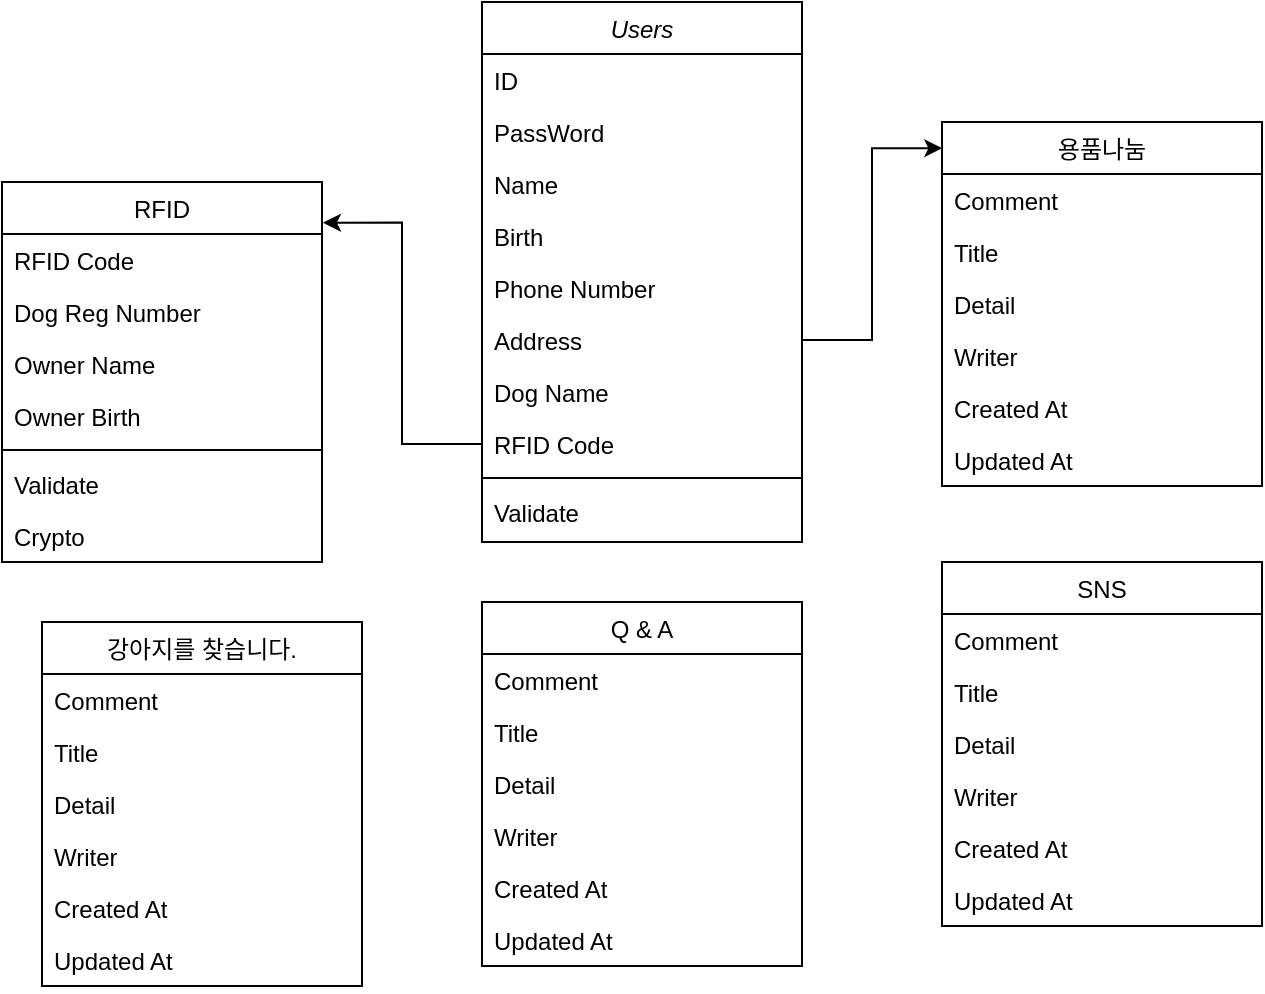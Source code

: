 <mxfile version="21.7.1" type="github">
  <diagram id="C5RBs43oDa-KdzZeNtuy" name="Page-1">
    <mxGraphModel dx="1657" dy="536" grid="1" gridSize="10" guides="1" tooltips="1" connect="1" arrows="1" fold="1" page="1" pageScale="1" pageWidth="827" pageHeight="1169" math="0" shadow="0">
      <root>
        <mxCell id="WIyWlLk6GJQsqaUBKTNV-0" />
        <mxCell id="WIyWlLk6GJQsqaUBKTNV-1" parent="WIyWlLk6GJQsqaUBKTNV-0" />
        <mxCell id="zkfFHV4jXpPFQw0GAbJ--0" value="Users" style="swimlane;fontStyle=2;align=center;verticalAlign=top;childLayout=stackLayout;horizontal=1;startSize=26;horizontalStack=0;resizeParent=1;resizeLast=0;collapsible=1;marginBottom=0;rounded=0;shadow=0;strokeWidth=1;" parent="WIyWlLk6GJQsqaUBKTNV-1" vertex="1">
          <mxGeometry x="220" y="50" width="160" height="270" as="geometry">
            <mxRectangle x="230" y="140" width="160" height="26" as="alternateBounds" />
          </mxGeometry>
        </mxCell>
        <mxCell id="zkfFHV4jXpPFQw0GAbJ--1" value="ID" style="text;align=left;verticalAlign=top;spacingLeft=4;spacingRight=4;overflow=hidden;rotatable=0;points=[[0,0.5],[1,0.5]];portConstraint=eastwest;" parent="zkfFHV4jXpPFQw0GAbJ--0" vertex="1">
          <mxGeometry y="26" width="160" height="26" as="geometry" />
        </mxCell>
        <mxCell id="zkfFHV4jXpPFQw0GAbJ--3" value="PassWord&#xa;" style="text;align=left;verticalAlign=top;spacingLeft=4;spacingRight=4;overflow=hidden;rotatable=0;points=[[0,0.5],[1,0.5]];portConstraint=eastwest;rounded=0;shadow=0;html=0;" parent="zkfFHV4jXpPFQw0GAbJ--0" vertex="1">
          <mxGeometry y="52" width="160" height="26" as="geometry" />
        </mxCell>
        <mxCell id="S3xD0-XgkOiMgyGlEZC_-11" value="Name" style="text;align=left;verticalAlign=top;spacingLeft=4;spacingRight=4;overflow=hidden;rotatable=0;points=[[0,0.5],[1,0.5]];portConstraint=eastwest;rounded=0;shadow=0;html=0;" vertex="1" parent="zkfFHV4jXpPFQw0GAbJ--0">
          <mxGeometry y="78" width="160" height="26" as="geometry" />
        </mxCell>
        <mxCell id="S3xD0-XgkOiMgyGlEZC_-15" value="Birth" style="text;align=left;verticalAlign=top;spacingLeft=4;spacingRight=4;overflow=hidden;rotatable=0;points=[[0,0.5],[1,0.5]];portConstraint=eastwest;rounded=0;shadow=0;html=0;" vertex="1" parent="zkfFHV4jXpPFQw0GAbJ--0">
          <mxGeometry y="104" width="160" height="26" as="geometry" />
        </mxCell>
        <mxCell id="zkfFHV4jXpPFQw0GAbJ--2" value="Phone Number" style="text;align=left;verticalAlign=top;spacingLeft=4;spacingRight=4;overflow=hidden;rotatable=0;points=[[0,0.5],[1,0.5]];portConstraint=eastwest;rounded=0;shadow=0;html=0;" parent="zkfFHV4jXpPFQw0GAbJ--0" vertex="1">
          <mxGeometry y="130" width="160" height="26" as="geometry" />
        </mxCell>
        <mxCell id="zkfFHV4jXpPFQw0GAbJ--5" value="Address&#xa;" style="text;align=left;verticalAlign=top;spacingLeft=4;spacingRight=4;overflow=hidden;rotatable=0;points=[[0,0.5],[1,0.5]];portConstraint=eastwest;fillColor=none;" parent="zkfFHV4jXpPFQw0GAbJ--0" vertex="1">
          <mxGeometry y="156" width="160" height="26" as="geometry" />
        </mxCell>
        <mxCell id="S3xD0-XgkOiMgyGlEZC_-3" value="Dog Name" style="text;align=left;verticalAlign=top;spacingLeft=4;spacingRight=4;overflow=hidden;rotatable=0;points=[[0,0.5],[1,0.5]];portConstraint=eastwest;rounded=0;shadow=0;html=0;" vertex="1" parent="zkfFHV4jXpPFQw0GAbJ--0">
          <mxGeometry y="182" width="160" height="26" as="geometry" />
        </mxCell>
        <mxCell id="S3xD0-XgkOiMgyGlEZC_-17" value="RFID Code" style="text;align=left;verticalAlign=top;spacingLeft=4;spacingRight=4;overflow=hidden;rotatable=0;points=[[0,0.5],[1,0.5]];portConstraint=eastwest;rounded=0;shadow=0;html=0;" vertex="1" parent="zkfFHV4jXpPFQw0GAbJ--0">
          <mxGeometry y="208" width="160" height="26" as="geometry" />
        </mxCell>
        <mxCell id="S3xD0-XgkOiMgyGlEZC_-24" value="" style="line;html=1;strokeWidth=1;align=left;verticalAlign=middle;spacingTop=-1;spacingLeft=3;spacingRight=3;rotatable=0;labelPosition=right;points=[];portConstraint=eastwest;" vertex="1" parent="zkfFHV4jXpPFQw0GAbJ--0">
          <mxGeometry y="234" width="160" height="8" as="geometry" />
        </mxCell>
        <mxCell id="S3xD0-XgkOiMgyGlEZC_-25" value="Validate" style="text;align=left;verticalAlign=top;spacingLeft=4;spacingRight=4;overflow=hidden;rotatable=0;points=[[0,0.5],[1,0.5]];portConstraint=eastwest;" vertex="1" parent="zkfFHV4jXpPFQw0GAbJ--0">
          <mxGeometry y="242" width="160" height="26" as="geometry" />
        </mxCell>
        <mxCell id="zkfFHV4jXpPFQw0GAbJ--17" value="용품나눔" style="swimlane;fontStyle=0;align=center;verticalAlign=top;childLayout=stackLayout;horizontal=1;startSize=26;horizontalStack=0;resizeParent=1;resizeLast=0;collapsible=1;marginBottom=0;rounded=0;shadow=0;strokeWidth=1;" parent="WIyWlLk6GJQsqaUBKTNV-1" vertex="1">
          <mxGeometry x="450" y="110" width="160" height="182" as="geometry">
            <mxRectangle x="550" y="140" width="160" height="26" as="alternateBounds" />
          </mxGeometry>
        </mxCell>
        <mxCell id="S3xD0-XgkOiMgyGlEZC_-42" value="Comment" style="text;align=left;verticalAlign=top;spacingLeft=4;spacingRight=4;overflow=hidden;rotatable=0;points=[[0,0.5],[1,0.5]];portConstraint=eastwest;" vertex="1" parent="zkfFHV4jXpPFQw0GAbJ--17">
          <mxGeometry y="26" width="160" height="26" as="geometry" />
        </mxCell>
        <mxCell id="S3xD0-XgkOiMgyGlEZC_-45" value="Title" style="text;align=left;verticalAlign=top;spacingLeft=4;spacingRight=4;overflow=hidden;rotatable=0;points=[[0,0.5],[1,0.5]];portConstraint=eastwest;" vertex="1" parent="zkfFHV4jXpPFQw0GAbJ--17">
          <mxGeometry y="52" width="160" height="26" as="geometry" />
        </mxCell>
        <mxCell id="S3xD0-XgkOiMgyGlEZC_-41" value="Detail" style="text;align=left;verticalAlign=top;spacingLeft=4;spacingRight=4;overflow=hidden;rotatable=0;points=[[0,0.5],[1,0.5]];portConstraint=eastwest;" vertex="1" parent="zkfFHV4jXpPFQw0GAbJ--17">
          <mxGeometry y="78" width="160" height="26" as="geometry" />
        </mxCell>
        <mxCell id="S3xD0-XgkOiMgyGlEZC_-40" value="Writer" style="text;align=left;verticalAlign=top;spacingLeft=4;spacingRight=4;overflow=hidden;rotatable=0;points=[[0,0.5],[1,0.5]];portConstraint=eastwest;" vertex="1" parent="zkfFHV4jXpPFQw0GAbJ--17">
          <mxGeometry y="104" width="160" height="26" as="geometry" />
        </mxCell>
        <mxCell id="S3xD0-XgkOiMgyGlEZC_-43" value="Created At" style="text;align=left;verticalAlign=top;spacingLeft=4;spacingRight=4;overflow=hidden;rotatable=0;points=[[0,0.5],[1,0.5]];portConstraint=eastwest;" vertex="1" parent="zkfFHV4jXpPFQw0GAbJ--17">
          <mxGeometry y="130" width="160" height="26" as="geometry" />
        </mxCell>
        <mxCell id="S3xD0-XgkOiMgyGlEZC_-44" value="Updated At" style="text;align=left;verticalAlign=top;spacingLeft=4;spacingRight=4;overflow=hidden;rotatable=0;points=[[0,0.5],[1,0.5]];portConstraint=eastwest;" vertex="1" parent="zkfFHV4jXpPFQw0GAbJ--17">
          <mxGeometry y="156" width="160" height="26" as="geometry" />
        </mxCell>
        <mxCell id="S3xD0-XgkOiMgyGlEZC_-6" value="RFID" style="swimlane;fontStyle=0;align=center;verticalAlign=top;childLayout=stackLayout;horizontal=1;startSize=26;horizontalStack=0;resizeParent=1;resizeLast=0;collapsible=1;marginBottom=0;rounded=0;shadow=0;strokeWidth=1;" vertex="1" parent="WIyWlLk6GJQsqaUBKTNV-1">
          <mxGeometry x="-20" y="140" width="160" height="190" as="geometry">
            <mxRectangle x="340" y="380" width="170" height="26" as="alternateBounds" />
          </mxGeometry>
        </mxCell>
        <mxCell id="S3xD0-XgkOiMgyGlEZC_-12" value="RFID Code" style="text;align=left;verticalAlign=top;spacingLeft=4;spacingRight=4;overflow=hidden;rotatable=0;points=[[0,0.5],[1,0.5]];portConstraint=eastwest;rounded=0;shadow=0;html=0;" vertex="1" parent="S3xD0-XgkOiMgyGlEZC_-6">
          <mxGeometry y="26" width="160" height="26" as="geometry" />
        </mxCell>
        <mxCell id="S3xD0-XgkOiMgyGlEZC_-13" value="Dog Reg Number" style="text;align=left;verticalAlign=top;spacingLeft=4;spacingRight=4;overflow=hidden;rotatable=0;points=[[0,0.5],[1,0.5]];portConstraint=eastwest;rounded=0;shadow=0;html=0;" vertex="1" parent="S3xD0-XgkOiMgyGlEZC_-6">
          <mxGeometry y="52" width="160" height="26" as="geometry" />
        </mxCell>
        <mxCell id="S3xD0-XgkOiMgyGlEZC_-14" value="Owner Name&#xa;" style="text;align=left;verticalAlign=top;spacingLeft=4;spacingRight=4;overflow=hidden;rotatable=0;points=[[0,0.5],[1,0.5]];portConstraint=eastwest;rounded=0;shadow=0;html=0;" vertex="1" parent="S3xD0-XgkOiMgyGlEZC_-6">
          <mxGeometry y="78" width="160" height="26" as="geometry" />
        </mxCell>
        <mxCell id="S3xD0-XgkOiMgyGlEZC_-16" value="Owner Birth" style="text;align=left;verticalAlign=top;spacingLeft=4;spacingRight=4;overflow=hidden;rotatable=0;points=[[0,0.5],[1,0.5]];portConstraint=eastwest;rounded=0;shadow=0;html=0;" vertex="1" parent="S3xD0-XgkOiMgyGlEZC_-6">
          <mxGeometry y="104" width="160" height="26" as="geometry" />
        </mxCell>
        <mxCell id="S3xD0-XgkOiMgyGlEZC_-23" value="" style="line;html=1;strokeWidth=1;align=left;verticalAlign=middle;spacingTop=-1;spacingLeft=3;spacingRight=3;rotatable=0;labelPosition=right;points=[];portConstraint=eastwest;" vertex="1" parent="S3xD0-XgkOiMgyGlEZC_-6">
          <mxGeometry y="130" width="160" height="8" as="geometry" />
        </mxCell>
        <mxCell id="S3xD0-XgkOiMgyGlEZC_-26" value="Validate" style="text;align=left;verticalAlign=top;spacingLeft=4;spacingRight=4;overflow=hidden;rotatable=0;points=[[0,0.5],[1,0.5]];portConstraint=eastwest;" vertex="1" parent="S3xD0-XgkOiMgyGlEZC_-6">
          <mxGeometry y="138" width="160" height="26" as="geometry" />
        </mxCell>
        <mxCell id="S3xD0-XgkOiMgyGlEZC_-27" value="Crypto" style="text;align=left;verticalAlign=top;spacingLeft=4;spacingRight=4;overflow=hidden;rotatable=0;points=[[0,0.5],[1,0.5]];portConstraint=eastwest;" vertex="1" parent="S3xD0-XgkOiMgyGlEZC_-6">
          <mxGeometry y="164" width="160" height="26" as="geometry" />
        </mxCell>
        <mxCell id="S3xD0-XgkOiMgyGlEZC_-21" style="edgeStyle=orthogonalEdgeStyle;rounded=0;orthogonalLoop=1;jettySize=auto;html=1;entryX=1.003;entryY=0.107;entryDx=0;entryDy=0;entryPerimeter=0;" edge="1" parent="WIyWlLk6GJQsqaUBKTNV-1" source="S3xD0-XgkOiMgyGlEZC_-17" target="S3xD0-XgkOiMgyGlEZC_-6">
          <mxGeometry relative="1" as="geometry" />
        </mxCell>
        <mxCell id="S3xD0-XgkOiMgyGlEZC_-22" style="edgeStyle=orthogonalEdgeStyle;rounded=0;orthogonalLoop=1;jettySize=auto;html=1;entryX=0.001;entryY=0.072;entryDx=0;entryDy=0;entryPerimeter=0;" edge="1" parent="WIyWlLk6GJQsqaUBKTNV-1" source="zkfFHV4jXpPFQw0GAbJ--5" target="zkfFHV4jXpPFQw0GAbJ--17">
          <mxGeometry relative="1" as="geometry" />
        </mxCell>
        <mxCell id="S3xD0-XgkOiMgyGlEZC_-46" value="SNS" style="swimlane;fontStyle=0;align=center;verticalAlign=top;childLayout=stackLayout;horizontal=1;startSize=26;horizontalStack=0;resizeParent=1;resizeLast=0;collapsible=1;marginBottom=0;rounded=0;shadow=0;strokeWidth=1;" vertex="1" parent="WIyWlLk6GJQsqaUBKTNV-1">
          <mxGeometry x="450" y="330" width="160" height="182" as="geometry">
            <mxRectangle x="550" y="140" width="160" height="26" as="alternateBounds" />
          </mxGeometry>
        </mxCell>
        <mxCell id="S3xD0-XgkOiMgyGlEZC_-47" value="Comment" style="text;align=left;verticalAlign=top;spacingLeft=4;spacingRight=4;overflow=hidden;rotatable=0;points=[[0,0.5],[1,0.5]];portConstraint=eastwest;" vertex="1" parent="S3xD0-XgkOiMgyGlEZC_-46">
          <mxGeometry y="26" width="160" height="26" as="geometry" />
        </mxCell>
        <mxCell id="S3xD0-XgkOiMgyGlEZC_-48" value="Title" style="text;align=left;verticalAlign=top;spacingLeft=4;spacingRight=4;overflow=hidden;rotatable=0;points=[[0,0.5],[1,0.5]];portConstraint=eastwest;" vertex="1" parent="S3xD0-XgkOiMgyGlEZC_-46">
          <mxGeometry y="52" width="160" height="26" as="geometry" />
        </mxCell>
        <mxCell id="S3xD0-XgkOiMgyGlEZC_-49" value="Detail" style="text;align=left;verticalAlign=top;spacingLeft=4;spacingRight=4;overflow=hidden;rotatable=0;points=[[0,0.5],[1,0.5]];portConstraint=eastwest;" vertex="1" parent="S3xD0-XgkOiMgyGlEZC_-46">
          <mxGeometry y="78" width="160" height="26" as="geometry" />
        </mxCell>
        <mxCell id="S3xD0-XgkOiMgyGlEZC_-50" value="Writer" style="text;align=left;verticalAlign=top;spacingLeft=4;spacingRight=4;overflow=hidden;rotatable=0;points=[[0,0.5],[1,0.5]];portConstraint=eastwest;" vertex="1" parent="S3xD0-XgkOiMgyGlEZC_-46">
          <mxGeometry y="104" width="160" height="26" as="geometry" />
        </mxCell>
        <mxCell id="S3xD0-XgkOiMgyGlEZC_-51" value="Created At" style="text;align=left;verticalAlign=top;spacingLeft=4;spacingRight=4;overflow=hidden;rotatable=0;points=[[0,0.5],[1,0.5]];portConstraint=eastwest;" vertex="1" parent="S3xD0-XgkOiMgyGlEZC_-46">
          <mxGeometry y="130" width="160" height="26" as="geometry" />
        </mxCell>
        <mxCell id="S3xD0-XgkOiMgyGlEZC_-52" value="Updated At" style="text;align=left;verticalAlign=top;spacingLeft=4;spacingRight=4;overflow=hidden;rotatable=0;points=[[0,0.5],[1,0.5]];portConstraint=eastwest;" vertex="1" parent="S3xD0-XgkOiMgyGlEZC_-46">
          <mxGeometry y="156" width="160" height="26" as="geometry" />
        </mxCell>
        <mxCell id="S3xD0-XgkOiMgyGlEZC_-53" value="Q &amp; A" style="swimlane;fontStyle=0;align=center;verticalAlign=top;childLayout=stackLayout;horizontal=1;startSize=26;horizontalStack=0;resizeParent=1;resizeLast=0;collapsible=1;marginBottom=0;rounded=0;shadow=0;strokeWidth=1;" vertex="1" parent="WIyWlLk6GJQsqaUBKTNV-1">
          <mxGeometry x="220" y="350" width="160" height="182" as="geometry">
            <mxRectangle x="550" y="140" width="160" height="26" as="alternateBounds" />
          </mxGeometry>
        </mxCell>
        <mxCell id="S3xD0-XgkOiMgyGlEZC_-54" value="Comment" style="text;align=left;verticalAlign=top;spacingLeft=4;spacingRight=4;overflow=hidden;rotatable=0;points=[[0,0.5],[1,0.5]];portConstraint=eastwest;" vertex="1" parent="S3xD0-XgkOiMgyGlEZC_-53">
          <mxGeometry y="26" width="160" height="26" as="geometry" />
        </mxCell>
        <mxCell id="S3xD0-XgkOiMgyGlEZC_-55" value="Title" style="text;align=left;verticalAlign=top;spacingLeft=4;spacingRight=4;overflow=hidden;rotatable=0;points=[[0,0.5],[1,0.5]];portConstraint=eastwest;" vertex="1" parent="S3xD0-XgkOiMgyGlEZC_-53">
          <mxGeometry y="52" width="160" height="26" as="geometry" />
        </mxCell>
        <mxCell id="S3xD0-XgkOiMgyGlEZC_-56" value="Detail" style="text;align=left;verticalAlign=top;spacingLeft=4;spacingRight=4;overflow=hidden;rotatable=0;points=[[0,0.5],[1,0.5]];portConstraint=eastwest;" vertex="1" parent="S3xD0-XgkOiMgyGlEZC_-53">
          <mxGeometry y="78" width="160" height="26" as="geometry" />
        </mxCell>
        <mxCell id="S3xD0-XgkOiMgyGlEZC_-57" value="Writer" style="text;align=left;verticalAlign=top;spacingLeft=4;spacingRight=4;overflow=hidden;rotatable=0;points=[[0,0.5],[1,0.5]];portConstraint=eastwest;" vertex="1" parent="S3xD0-XgkOiMgyGlEZC_-53">
          <mxGeometry y="104" width="160" height="26" as="geometry" />
        </mxCell>
        <mxCell id="S3xD0-XgkOiMgyGlEZC_-58" value="Created At" style="text;align=left;verticalAlign=top;spacingLeft=4;spacingRight=4;overflow=hidden;rotatable=0;points=[[0,0.5],[1,0.5]];portConstraint=eastwest;" vertex="1" parent="S3xD0-XgkOiMgyGlEZC_-53">
          <mxGeometry y="130" width="160" height="26" as="geometry" />
        </mxCell>
        <mxCell id="S3xD0-XgkOiMgyGlEZC_-59" value="Updated At" style="text;align=left;verticalAlign=top;spacingLeft=4;spacingRight=4;overflow=hidden;rotatable=0;points=[[0,0.5],[1,0.5]];portConstraint=eastwest;" vertex="1" parent="S3xD0-XgkOiMgyGlEZC_-53">
          <mxGeometry y="156" width="160" height="26" as="geometry" />
        </mxCell>
        <mxCell id="S3xD0-XgkOiMgyGlEZC_-60" value="강아지를 찾습니다." style="swimlane;fontStyle=0;align=center;verticalAlign=top;childLayout=stackLayout;horizontal=1;startSize=26;horizontalStack=0;resizeParent=1;resizeLast=0;collapsible=1;marginBottom=0;rounded=0;shadow=0;strokeWidth=1;" vertex="1" parent="WIyWlLk6GJQsqaUBKTNV-1">
          <mxGeometry y="360" width="160" height="182" as="geometry">
            <mxRectangle x="550" y="140" width="160" height="26" as="alternateBounds" />
          </mxGeometry>
        </mxCell>
        <mxCell id="S3xD0-XgkOiMgyGlEZC_-61" value="Comment" style="text;align=left;verticalAlign=top;spacingLeft=4;spacingRight=4;overflow=hidden;rotatable=0;points=[[0,0.5],[1,0.5]];portConstraint=eastwest;" vertex="1" parent="S3xD0-XgkOiMgyGlEZC_-60">
          <mxGeometry y="26" width="160" height="26" as="geometry" />
        </mxCell>
        <mxCell id="S3xD0-XgkOiMgyGlEZC_-62" value="Title" style="text;align=left;verticalAlign=top;spacingLeft=4;spacingRight=4;overflow=hidden;rotatable=0;points=[[0,0.5],[1,0.5]];portConstraint=eastwest;" vertex="1" parent="S3xD0-XgkOiMgyGlEZC_-60">
          <mxGeometry y="52" width="160" height="26" as="geometry" />
        </mxCell>
        <mxCell id="S3xD0-XgkOiMgyGlEZC_-63" value="Detail" style="text;align=left;verticalAlign=top;spacingLeft=4;spacingRight=4;overflow=hidden;rotatable=0;points=[[0,0.5],[1,0.5]];portConstraint=eastwest;" vertex="1" parent="S3xD0-XgkOiMgyGlEZC_-60">
          <mxGeometry y="78" width="160" height="26" as="geometry" />
        </mxCell>
        <mxCell id="S3xD0-XgkOiMgyGlEZC_-64" value="Writer" style="text;align=left;verticalAlign=top;spacingLeft=4;spacingRight=4;overflow=hidden;rotatable=0;points=[[0,0.5],[1,0.5]];portConstraint=eastwest;" vertex="1" parent="S3xD0-XgkOiMgyGlEZC_-60">
          <mxGeometry y="104" width="160" height="26" as="geometry" />
        </mxCell>
        <mxCell id="S3xD0-XgkOiMgyGlEZC_-65" value="Created At" style="text;align=left;verticalAlign=top;spacingLeft=4;spacingRight=4;overflow=hidden;rotatable=0;points=[[0,0.5],[1,0.5]];portConstraint=eastwest;" vertex="1" parent="S3xD0-XgkOiMgyGlEZC_-60">
          <mxGeometry y="130" width="160" height="26" as="geometry" />
        </mxCell>
        <mxCell id="S3xD0-XgkOiMgyGlEZC_-66" value="Updated At" style="text;align=left;verticalAlign=top;spacingLeft=4;spacingRight=4;overflow=hidden;rotatable=0;points=[[0,0.5],[1,0.5]];portConstraint=eastwest;" vertex="1" parent="S3xD0-XgkOiMgyGlEZC_-60">
          <mxGeometry y="156" width="160" height="26" as="geometry" />
        </mxCell>
      </root>
    </mxGraphModel>
  </diagram>
</mxfile>
